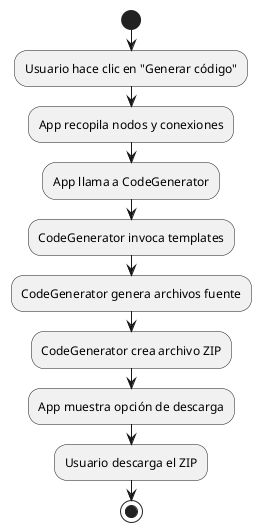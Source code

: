 @startuml
start

:Usuario hace clic en "Generar código";
:App recopila nodos y conexiones;
:App llama a CodeGenerator;
:CodeGenerator invoca templates;
:CodeGenerator genera archivos fuente;
:CodeGenerator crea archivo ZIP;
:App muestra opción de descarga;
:Usuario descarga el ZIP;

stop
@enduml